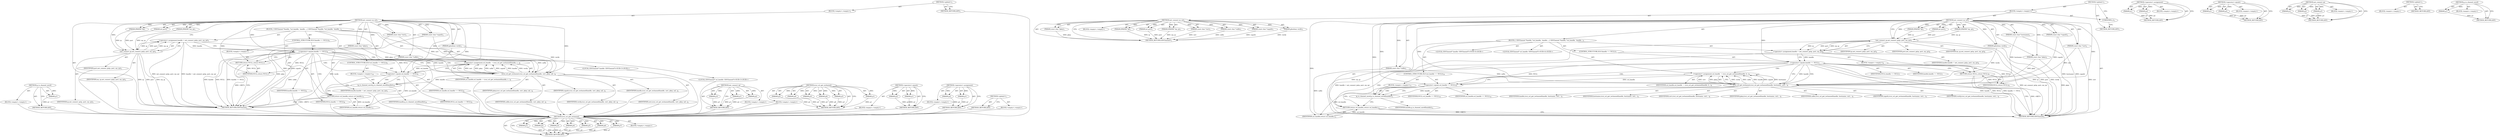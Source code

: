 digraph "g_io_channel_unref" {
vulnerable_103 [label=<(METHOD,g_io_channel_unref)>];
vulnerable_104 [label=<(PARAM,p1)>];
vulnerable_105 [label=<(BLOCK,&lt;empty&gt;,&lt;empty&gt;)>];
vulnerable_106 [label=<(METHOD_RETURN,ANY)>];
vulnerable_6 [label=<(METHOD,&lt;global&gt;)<SUB>1</SUB>>];
vulnerable_7 [label=<(BLOCK,&lt;empty&gt;,&lt;empty&gt;)<SUB>1</SUB>>];
vulnerable_8 [label=<(METHOD,net_connect_ip_ssl)<SUB>1</SUB>>];
vulnerable_9 [label=<(PARAM,IPADDR *ip)<SUB>1</SUB>>];
vulnerable_10 [label=<(PARAM,int port)<SUB>1</SUB>>];
vulnerable_11 [label=<(PARAM,IPADDR *my_ip)<SUB>1</SUB>>];
vulnerable_12 [label=<(PARAM,const char *cert)<SUB>1</SUB>>];
vulnerable_13 [label=<(PARAM,const char *pkey)<SUB>1</SUB>>];
vulnerable_14 [label=<(PARAM,const char *cafile)<SUB>1</SUB>>];
vulnerable_15 [label=<(PARAM,const char *capath)<SUB>1</SUB>>];
vulnerable_16 [label=<(PARAM,gboolean verify)<SUB>1</SUB>>];
vulnerable_17 [label=<(BLOCK,{
 	GIOChannel *handle, *ssl_handle;
 
 	handle...,{
 	GIOChannel *handle, *ssl_handle;
 
 	handle...)<SUB>2</SUB>>];
vulnerable_18 [label="<(LOCAL,GIOChannel* handle: GIOChannel*)<SUB>3</SUB>>"];
vulnerable_19 [label="<(LOCAL,GIOChannel* ssl_handle: GIOChannel*)<SUB>3</SUB>>"];
vulnerable_20 [label=<(&lt;operator&gt;.assignment,handle = net_connect_ip(ip, port, my_ip))<SUB>5</SUB>>];
vulnerable_21 [label=<(IDENTIFIER,handle,handle = net_connect_ip(ip, port, my_ip))<SUB>5</SUB>>];
vulnerable_22 [label=<(net_connect_ip,net_connect_ip(ip, port, my_ip))<SUB>5</SUB>>];
vulnerable_23 [label=<(IDENTIFIER,ip,net_connect_ip(ip, port, my_ip))<SUB>5</SUB>>];
vulnerable_24 [label=<(IDENTIFIER,port,net_connect_ip(ip, port, my_ip))<SUB>5</SUB>>];
vulnerable_25 [label=<(IDENTIFIER,my_ip,net_connect_ip(ip, port, my_ip))<SUB>5</SUB>>];
vulnerable_26 [label=<(CONTROL_STRUCTURE,IF,if (handle == NULL))<SUB>6</SUB>>];
vulnerable_27 [label=<(&lt;operator&gt;.equals,handle == NULL)<SUB>6</SUB>>];
vulnerable_28 [label=<(IDENTIFIER,handle,handle == NULL)<SUB>6</SUB>>];
vulnerable_29 [label=<(IDENTIFIER,NULL,handle == NULL)<SUB>6</SUB>>];
vulnerable_30 [label=<(BLOCK,&lt;empty&gt;,&lt;empty&gt;)<SUB>7</SUB>>];
vulnerable_31 [label=<(RETURN,return NULL;,return NULL;)<SUB>7</SUB>>];
vulnerable_32 [label=<(IDENTIFIER,NULL,return NULL;)<SUB>7</SUB>>];
vulnerable_33 [label=<(&lt;operator&gt;.assignment,ssl_handle  = irssi_ssl_get_iochannel(handle, c...)<SUB>8</SUB>>];
vulnerable_34 [label=<(IDENTIFIER,ssl_handle,ssl_handle  = irssi_ssl_get_iochannel(handle, c...)<SUB>8</SUB>>];
vulnerable_35 [label=<(irssi_ssl_get_iochannel,irssi_ssl_get_iochannel(handle, cert, pkey, caf...)<SUB>8</SUB>>];
vulnerable_36 [label=<(IDENTIFIER,handle,irssi_ssl_get_iochannel(handle, cert, pkey, caf...)<SUB>8</SUB>>];
vulnerable_37 [label=<(IDENTIFIER,cert,irssi_ssl_get_iochannel(handle, cert, pkey, caf...)<SUB>8</SUB>>];
vulnerable_38 [label=<(IDENTIFIER,pkey,irssi_ssl_get_iochannel(handle, cert, pkey, caf...)<SUB>8</SUB>>];
vulnerable_39 [label=<(IDENTIFIER,cafile,irssi_ssl_get_iochannel(handle, cert, pkey, caf...)<SUB>8</SUB>>];
vulnerable_40 [label=<(IDENTIFIER,capath,irssi_ssl_get_iochannel(handle, cert, pkey, caf...)<SUB>8</SUB>>];
vulnerable_41 [label=<(IDENTIFIER,verify,irssi_ssl_get_iochannel(handle, cert, pkey, caf...)<SUB>8</SUB>>];
vulnerable_42 [label=<(CONTROL_STRUCTURE,IF,if (ssl_handle == NULL))<SUB>9</SUB>>];
vulnerable_43 [label=<(&lt;operator&gt;.equals,ssl_handle == NULL)<SUB>9</SUB>>];
vulnerable_44 [label=<(IDENTIFIER,ssl_handle,ssl_handle == NULL)<SUB>9</SUB>>];
vulnerable_45 [label=<(IDENTIFIER,NULL,ssl_handle == NULL)<SUB>9</SUB>>];
vulnerable_46 [label=<(BLOCK,&lt;empty&gt;,&lt;empty&gt;)<SUB>10</SUB>>];
vulnerable_47 [label=<(g_io_channel_unref,g_io_channel_unref(handle))<SUB>10</SUB>>];
vulnerable_48 [label=<(IDENTIFIER,handle,g_io_channel_unref(handle))<SUB>10</SUB>>];
vulnerable_49 [label=<(RETURN,return ssl_handle;,return ssl_handle;)<SUB>11</SUB>>];
vulnerable_50 [label=<(IDENTIFIER,ssl_handle,return ssl_handle;)<SUB>11</SUB>>];
vulnerable_51 [label=<(METHOD_RETURN,GIOChannel)<SUB>1</SUB>>];
vulnerable_53 [label=<(METHOD_RETURN,ANY)<SUB>1</SUB>>];
vulnerable_83 [label=<(METHOD,net_connect_ip)>];
vulnerable_84 [label=<(PARAM,p1)>];
vulnerable_85 [label=<(PARAM,p2)>];
vulnerable_86 [label=<(PARAM,p3)>];
vulnerable_87 [label=<(BLOCK,&lt;empty&gt;,&lt;empty&gt;)>];
vulnerable_88 [label=<(METHOD_RETURN,ANY)>];
vulnerable_94 [label=<(METHOD,irssi_ssl_get_iochannel)>];
vulnerable_95 [label=<(PARAM,p1)>];
vulnerable_96 [label=<(PARAM,p2)>];
vulnerable_97 [label=<(PARAM,p3)>];
vulnerable_98 [label=<(PARAM,p4)>];
vulnerable_99 [label=<(PARAM,p5)>];
vulnerable_100 [label=<(PARAM,p6)>];
vulnerable_101 [label=<(BLOCK,&lt;empty&gt;,&lt;empty&gt;)>];
vulnerable_102 [label=<(METHOD_RETURN,ANY)>];
vulnerable_89 [label=<(METHOD,&lt;operator&gt;.equals)>];
vulnerable_90 [label=<(PARAM,p1)>];
vulnerable_91 [label=<(PARAM,p2)>];
vulnerable_92 [label=<(BLOCK,&lt;empty&gt;,&lt;empty&gt;)>];
vulnerable_93 [label=<(METHOD_RETURN,ANY)>];
vulnerable_78 [label=<(METHOD,&lt;operator&gt;.assignment)>];
vulnerable_79 [label=<(PARAM,p1)>];
vulnerable_80 [label=<(PARAM,p2)>];
vulnerable_81 [label=<(BLOCK,&lt;empty&gt;,&lt;empty&gt;)>];
vulnerable_82 [label=<(METHOD_RETURN,ANY)>];
vulnerable_72 [label=<(METHOD,&lt;global&gt;)<SUB>1</SUB>>];
vulnerable_73 [label=<(BLOCK,&lt;empty&gt;,&lt;empty&gt;)>];
vulnerable_74 [label=<(METHOD_RETURN,ANY)>];
fixed_109 [label=<(METHOD,irssi_ssl_get_iochannel)>];
fixed_110 [label=<(PARAM,p1)>];
fixed_111 [label=<(PARAM,p2)>];
fixed_112 [label=<(PARAM,p3)>];
fixed_113 [label=<(PARAM,p4)>];
fixed_114 [label=<(PARAM,p5)>];
fixed_115 [label=<(PARAM,p6)>];
fixed_116 [label=<(PARAM,p7)>];
fixed_117 [label=<(BLOCK,&lt;empty&gt;,&lt;empty&gt;)>];
fixed_118 [label=<(METHOD_RETURN,ANY)>];
fixed_6 [label=<(METHOD,&lt;global&gt;)<SUB>1</SUB>>];
fixed_7 [label=<(BLOCK,&lt;empty&gt;,&lt;empty&gt;)<SUB>1</SUB>>];
fixed_8 [label=<(METHOD,net_connect_ip_ssl)<SUB>1</SUB>>];
fixed_9 [label=<(PARAM,IPADDR *ip)<SUB>1</SUB>>];
fixed_10 [label=<(PARAM,int port)<SUB>1</SUB>>];
fixed_11 [label=<(PARAM,IPADDR *my_ip)<SUB>1</SUB>>];
fixed_12 [label=<(PARAM,const char *cert)<SUB>1</SUB>>];
fixed_13 [label=<(PARAM,const char *pkey)<SUB>1</SUB>>];
fixed_14 [label=<(PARAM,const char *cafile)<SUB>1</SUB>>];
fixed_15 [label=<(PARAM,const char *capath)<SUB>1</SUB>>];
fixed_16 [label=<(PARAM,gboolean verify)<SUB>1</SUB>>];
fixed_17 [label=<(BLOCK,&lt;empty&gt;,&lt;empty&gt;)>];
fixed_18 [label=<(METHOD_RETURN,GIOChannel*)<SUB>1</SUB>>];
fixed_20 [label=<(UNKNOWN,),))<SUB>1</SUB>>];
fixed_21 [label=<(METHOD,net_connect_ip_ssl)<SUB>2</SUB>>];
fixed_22 [label=<(PARAM,IPADDR *ip)<SUB>2</SUB>>];
fixed_23 [label=<(PARAM,int port)<SUB>2</SUB>>];
fixed_24 [label=<(PARAM,const char* hostname)<SUB>2</SUB>>];
fixed_25 [label=<(PARAM,IPADDR *my_ip)<SUB>2</SUB>>];
fixed_26 [label=<(PARAM,const char *cert)<SUB>2</SUB>>];
fixed_27 [label=<(PARAM,const char *pkey)<SUB>2</SUB>>];
fixed_28 [label=<(PARAM,const char *cafile)<SUB>2</SUB>>];
fixed_29 [label=<(PARAM,const char *capath)<SUB>2</SUB>>];
fixed_30 [label=<(PARAM,gboolean verify)<SUB>2</SUB>>];
fixed_31 [label=<(BLOCK,{
 	GIOChannel *handle, *ssl_handle;
 
 	handle...,{
 	GIOChannel *handle, *ssl_handle;
 
 	handle...)<SUB>3</SUB>>];
fixed_32 [label="<(LOCAL,GIOChannel* handle: GIOChannel*)<SUB>4</SUB>>"];
fixed_33 [label="<(LOCAL,GIOChannel* ssl_handle: GIOChannel*)<SUB>4</SUB>>"];
fixed_34 [label=<(&lt;operator&gt;.assignment,handle = net_connect_ip(ip, port, my_ip))<SUB>6</SUB>>];
fixed_35 [label=<(IDENTIFIER,handle,handle = net_connect_ip(ip, port, my_ip))<SUB>6</SUB>>];
fixed_36 [label=<(net_connect_ip,net_connect_ip(ip, port, my_ip))<SUB>6</SUB>>];
fixed_37 [label=<(IDENTIFIER,ip,net_connect_ip(ip, port, my_ip))<SUB>6</SUB>>];
fixed_38 [label=<(IDENTIFIER,port,net_connect_ip(ip, port, my_ip))<SUB>6</SUB>>];
fixed_39 [label=<(IDENTIFIER,my_ip,net_connect_ip(ip, port, my_ip))<SUB>6</SUB>>];
fixed_40 [label=<(CONTROL_STRUCTURE,IF,if (handle == NULL))<SUB>7</SUB>>];
fixed_41 [label=<(&lt;operator&gt;.equals,handle == NULL)<SUB>7</SUB>>];
fixed_42 [label=<(IDENTIFIER,handle,handle == NULL)<SUB>7</SUB>>];
fixed_43 [label=<(IDENTIFIER,NULL,handle == NULL)<SUB>7</SUB>>];
fixed_44 [label=<(BLOCK,&lt;empty&gt;,&lt;empty&gt;)<SUB>8</SUB>>];
fixed_45 [label=<(RETURN,return NULL;,return NULL;)<SUB>8</SUB>>];
fixed_46 [label=<(IDENTIFIER,NULL,return NULL;)<SUB>8</SUB>>];
fixed_47 [label=<(&lt;operator&gt;.assignment,ssl_handle  = irssi_ssl_get_iochannel(handle, h...)<SUB>9</SUB>>];
fixed_48 [label=<(IDENTIFIER,ssl_handle,ssl_handle  = irssi_ssl_get_iochannel(handle, h...)<SUB>9</SUB>>];
fixed_49 [label=<(irssi_ssl_get_iochannel,irssi_ssl_get_iochannel(handle, hostname, cert,...)<SUB>9</SUB>>];
fixed_50 [label=<(IDENTIFIER,handle,irssi_ssl_get_iochannel(handle, hostname, cert,...)<SUB>9</SUB>>];
fixed_51 [label=<(IDENTIFIER,hostname,irssi_ssl_get_iochannel(handle, hostname, cert,...)<SUB>9</SUB>>];
fixed_52 [label=<(IDENTIFIER,cert,irssi_ssl_get_iochannel(handle, hostname, cert,...)<SUB>9</SUB>>];
fixed_53 [label=<(IDENTIFIER,pkey,irssi_ssl_get_iochannel(handle, hostname, cert,...)<SUB>9</SUB>>];
fixed_54 [label=<(IDENTIFIER,cafile,irssi_ssl_get_iochannel(handle, hostname, cert,...)<SUB>9</SUB>>];
fixed_55 [label=<(IDENTIFIER,capath,irssi_ssl_get_iochannel(handle, hostname, cert,...)<SUB>9</SUB>>];
fixed_56 [label=<(IDENTIFIER,verify,irssi_ssl_get_iochannel(handle, hostname, cert,...)<SUB>9</SUB>>];
fixed_57 [label=<(CONTROL_STRUCTURE,IF,if (ssl_handle == NULL))<SUB>10</SUB>>];
fixed_58 [label=<(&lt;operator&gt;.equals,ssl_handle == NULL)<SUB>10</SUB>>];
fixed_59 [label=<(IDENTIFIER,ssl_handle,ssl_handle == NULL)<SUB>10</SUB>>];
fixed_60 [label=<(IDENTIFIER,NULL,ssl_handle == NULL)<SUB>10</SUB>>];
fixed_61 [label=<(BLOCK,&lt;empty&gt;,&lt;empty&gt;)<SUB>11</SUB>>];
fixed_62 [label=<(g_io_channel_unref,g_io_channel_unref(handle))<SUB>11</SUB>>];
fixed_63 [label=<(IDENTIFIER,handle,g_io_channel_unref(handle))<SUB>11</SUB>>];
fixed_64 [label=<(RETURN,return ssl_handle;,return ssl_handle;)<SUB>12</SUB>>];
fixed_65 [label=<(IDENTIFIER,ssl_handle,return ssl_handle;)<SUB>12</SUB>>];
fixed_66 [label=<(METHOD_RETURN,GIOChannel)<SUB>2</SUB>>];
fixed_68 [label=<(METHOD_RETURN,ANY)<SUB>1</SUB>>];
fixed_93 [label=<(METHOD,&lt;operator&gt;.assignment)>];
fixed_94 [label=<(PARAM,p1)>];
fixed_95 [label=<(PARAM,p2)>];
fixed_96 [label=<(BLOCK,&lt;empty&gt;,&lt;empty&gt;)>];
fixed_97 [label=<(METHOD_RETURN,ANY)>];
fixed_104 [label=<(METHOD,&lt;operator&gt;.equals)>];
fixed_105 [label=<(PARAM,p1)>];
fixed_106 [label=<(PARAM,p2)>];
fixed_107 [label=<(BLOCK,&lt;empty&gt;,&lt;empty&gt;)>];
fixed_108 [label=<(METHOD_RETURN,ANY)>];
fixed_98 [label=<(METHOD,net_connect_ip)>];
fixed_99 [label=<(PARAM,p1)>];
fixed_100 [label=<(PARAM,p2)>];
fixed_101 [label=<(PARAM,p3)>];
fixed_102 [label=<(BLOCK,&lt;empty&gt;,&lt;empty&gt;)>];
fixed_103 [label=<(METHOD_RETURN,ANY)>];
fixed_87 [label=<(METHOD,&lt;global&gt;)<SUB>1</SUB>>];
fixed_88 [label=<(BLOCK,&lt;empty&gt;,&lt;empty&gt;)>];
fixed_89 [label=<(METHOD_RETURN,ANY)>];
fixed_119 [label=<(METHOD,g_io_channel_unref)>];
fixed_120 [label=<(PARAM,p1)>];
fixed_121 [label=<(BLOCK,&lt;empty&gt;,&lt;empty&gt;)>];
fixed_122 [label=<(METHOD_RETURN,ANY)>];
vulnerable_103 -> vulnerable_104  [key=0, label="AST: "];
vulnerable_103 -> vulnerable_104  [key=1, label="DDG: "];
vulnerable_103 -> vulnerable_105  [key=0, label="AST: "];
vulnerable_103 -> vulnerable_106  [key=0, label="AST: "];
vulnerable_103 -> vulnerable_106  [key=1, label="CFG: "];
vulnerable_104 -> vulnerable_106  [key=0, label="DDG: p1"];
vulnerable_105 -> fixed_109  [key=0];
vulnerable_106 -> fixed_109  [key=0];
vulnerable_6 -> vulnerable_7  [key=0, label="AST: "];
vulnerable_6 -> vulnerable_53  [key=0, label="AST: "];
vulnerable_6 -> vulnerable_53  [key=1, label="CFG: "];
vulnerable_7 -> vulnerable_8  [key=0, label="AST: "];
vulnerable_8 -> vulnerable_9  [key=0, label="AST: "];
vulnerable_8 -> vulnerable_9  [key=1, label="DDG: "];
vulnerable_8 -> vulnerable_10  [key=0, label="AST: "];
vulnerable_8 -> vulnerable_10  [key=1, label="DDG: "];
vulnerable_8 -> vulnerable_11  [key=0, label="AST: "];
vulnerable_8 -> vulnerable_11  [key=1, label="DDG: "];
vulnerable_8 -> vulnerable_12  [key=0, label="AST: "];
vulnerable_8 -> vulnerable_12  [key=1, label="DDG: "];
vulnerable_8 -> vulnerable_13  [key=0, label="AST: "];
vulnerable_8 -> vulnerable_13  [key=1, label="DDG: "];
vulnerable_8 -> vulnerable_14  [key=0, label="AST: "];
vulnerable_8 -> vulnerable_14  [key=1, label="DDG: "];
vulnerable_8 -> vulnerable_15  [key=0, label="AST: "];
vulnerable_8 -> vulnerable_15  [key=1, label="DDG: "];
vulnerable_8 -> vulnerable_16  [key=0, label="AST: "];
vulnerable_8 -> vulnerable_16  [key=1, label="DDG: "];
vulnerable_8 -> vulnerable_17  [key=0, label="AST: "];
vulnerable_8 -> vulnerable_51  [key=0, label="AST: "];
vulnerable_8 -> vulnerable_22  [key=0, label="CFG: "];
vulnerable_8 -> vulnerable_22  [key=1, label="DDG: "];
vulnerable_8 -> vulnerable_50  [key=0, label="DDG: "];
vulnerable_8 -> vulnerable_27  [key=0, label="DDG: "];
vulnerable_8 -> vulnerable_35  [key=0, label="DDG: "];
vulnerable_8 -> vulnerable_43  [key=0, label="DDG: "];
vulnerable_8 -> vulnerable_32  [key=0, label="DDG: "];
vulnerable_8 -> vulnerable_47  [key=0, label="DDG: "];
vulnerable_9 -> vulnerable_22  [key=0, label="DDG: ip"];
vulnerable_10 -> vulnerable_22  [key=0, label="DDG: port"];
vulnerable_11 -> vulnerable_22  [key=0, label="DDG: my_ip"];
vulnerable_12 -> vulnerable_51  [key=0, label="DDG: cert"];
vulnerable_12 -> vulnerable_35  [key=0, label="DDG: cert"];
vulnerable_13 -> vulnerable_51  [key=0, label="DDG: pkey"];
vulnerable_13 -> vulnerable_35  [key=0, label="DDG: pkey"];
vulnerable_14 -> vulnerable_51  [key=0, label="DDG: cafile"];
vulnerable_14 -> vulnerable_35  [key=0, label="DDG: cafile"];
vulnerable_15 -> vulnerable_51  [key=0, label="DDG: capath"];
vulnerable_15 -> vulnerable_35  [key=0, label="DDG: capath"];
vulnerable_16 -> vulnerable_51  [key=0, label="DDG: verify"];
vulnerable_16 -> vulnerable_35  [key=0, label="DDG: verify"];
vulnerable_17 -> vulnerable_18  [key=0, label="AST: "];
vulnerable_17 -> vulnerable_19  [key=0, label="AST: "];
vulnerable_17 -> vulnerable_20  [key=0, label="AST: "];
vulnerable_17 -> vulnerable_26  [key=0, label="AST: "];
vulnerable_17 -> vulnerable_33  [key=0, label="AST: "];
vulnerable_17 -> vulnerable_42  [key=0, label="AST: "];
vulnerable_17 -> vulnerable_49  [key=0, label="AST: "];
vulnerable_18 -> fixed_109  [key=0];
vulnerable_19 -> fixed_109  [key=0];
vulnerable_20 -> vulnerable_21  [key=0, label="AST: "];
vulnerable_20 -> vulnerable_22  [key=0, label="AST: "];
vulnerable_20 -> vulnerable_27  [key=0, label="CFG: "];
vulnerable_20 -> vulnerable_27  [key=1, label="DDG: handle"];
vulnerable_20 -> vulnerable_51  [key=0, label="DDG: net_connect_ip(ip, port, my_ip)"];
vulnerable_20 -> vulnerable_51  [key=1, label="DDG: handle = net_connect_ip(ip, port, my_ip)"];
vulnerable_21 -> fixed_109  [key=0];
vulnerable_22 -> vulnerable_23  [key=0, label="AST: "];
vulnerable_22 -> vulnerable_24  [key=0, label="AST: "];
vulnerable_22 -> vulnerable_25  [key=0, label="AST: "];
vulnerable_22 -> vulnerable_20  [key=0, label="CFG: "];
vulnerable_22 -> vulnerable_20  [key=1, label="DDG: ip"];
vulnerable_22 -> vulnerable_20  [key=2, label="DDG: port"];
vulnerable_22 -> vulnerable_20  [key=3, label="DDG: my_ip"];
vulnerable_22 -> vulnerable_51  [key=0, label="DDG: ip"];
vulnerable_22 -> vulnerable_51  [key=1, label="DDG: port"];
vulnerable_22 -> vulnerable_51  [key=2, label="DDG: my_ip"];
vulnerable_23 -> fixed_109  [key=0];
vulnerable_24 -> fixed_109  [key=0];
vulnerable_25 -> fixed_109  [key=0];
vulnerable_26 -> vulnerable_27  [key=0, label="AST: "];
vulnerable_26 -> vulnerable_30  [key=0, label="AST: "];
vulnerable_27 -> vulnerable_28  [key=0, label="AST: "];
vulnerable_27 -> vulnerable_29  [key=0, label="AST: "];
vulnerable_27 -> vulnerable_31  [key=0, label="CFG: "];
vulnerable_27 -> vulnerable_31  [key=1, label="CDG: "];
vulnerable_27 -> vulnerable_35  [key=0, label="CFG: "];
vulnerable_27 -> vulnerable_35  [key=1, label="DDG: handle"];
vulnerable_27 -> vulnerable_35  [key=2, label="CDG: "];
vulnerable_27 -> vulnerable_51  [key=0, label="DDG: handle"];
vulnerable_27 -> vulnerable_51  [key=1, label="DDG: NULL"];
vulnerable_27 -> vulnerable_51  [key=2, label="DDG: handle == NULL"];
vulnerable_27 -> vulnerable_43  [key=0, label="DDG: NULL"];
vulnerable_27 -> vulnerable_43  [key=1, label="CDG: "];
vulnerable_27 -> vulnerable_32  [key=0, label="DDG: NULL"];
vulnerable_27 -> vulnerable_49  [key=0, label="CDG: "];
vulnerable_27 -> vulnerable_33  [key=0, label="CDG: "];
vulnerable_28 -> fixed_109  [key=0];
vulnerable_29 -> fixed_109  [key=0];
vulnerable_30 -> vulnerable_31  [key=0, label="AST: "];
vulnerable_31 -> vulnerable_32  [key=0, label="AST: "];
vulnerable_31 -> vulnerable_51  [key=0, label="CFG: "];
vulnerable_31 -> vulnerable_51  [key=1, label="DDG: &lt;RET&gt;"];
vulnerable_32 -> vulnerable_31  [key=0, label="DDG: NULL"];
vulnerable_33 -> vulnerable_34  [key=0, label="AST: "];
vulnerable_33 -> vulnerable_35  [key=0, label="AST: "];
vulnerable_33 -> vulnerable_43  [key=0, label="CFG: "];
vulnerable_33 -> vulnerable_43  [key=1, label="DDG: ssl_handle"];
vulnerable_34 -> fixed_109  [key=0];
vulnerable_35 -> vulnerable_36  [key=0, label="AST: "];
vulnerable_35 -> vulnerable_37  [key=0, label="AST: "];
vulnerable_35 -> vulnerable_38  [key=0, label="AST: "];
vulnerable_35 -> vulnerable_39  [key=0, label="AST: "];
vulnerable_35 -> vulnerable_40  [key=0, label="AST: "];
vulnerable_35 -> vulnerable_41  [key=0, label="AST: "];
vulnerable_35 -> vulnerable_33  [key=0, label="CFG: "];
vulnerable_35 -> vulnerable_33  [key=1, label="DDG: cert"];
vulnerable_35 -> vulnerable_33  [key=2, label="DDG: pkey"];
vulnerable_35 -> vulnerable_33  [key=3, label="DDG: cafile"];
vulnerable_35 -> vulnerable_33  [key=4, label="DDG: capath"];
vulnerable_35 -> vulnerable_33  [key=5, label="DDG: handle"];
vulnerable_35 -> vulnerable_33  [key=6, label="DDG: verify"];
vulnerable_35 -> vulnerable_47  [key=0, label="DDG: handle"];
vulnerable_36 -> fixed_109  [key=0];
vulnerable_37 -> fixed_109  [key=0];
vulnerable_38 -> fixed_109  [key=0];
vulnerable_39 -> fixed_109  [key=0];
vulnerable_40 -> fixed_109  [key=0];
vulnerable_41 -> fixed_109  [key=0];
vulnerable_42 -> vulnerable_43  [key=0, label="AST: "];
vulnerable_42 -> vulnerable_46  [key=0, label="AST: "];
vulnerable_43 -> vulnerable_44  [key=0, label="AST: "];
vulnerable_43 -> vulnerable_45  [key=0, label="AST: "];
vulnerable_43 -> vulnerable_47  [key=0, label="CFG: "];
vulnerable_43 -> vulnerable_47  [key=1, label="CDG: "];
vulnerable_43 -> vulnerable_49  [key=0, label="CFG: "];
vulnerable_43 -> vulnerable_50  [key=0, label="DDG: ssl_handle"];
vulnerable_44 -> fixed_109  [key=0];
vulnerable_45 -> fixed_109  [key=0];
vulnerable_46 -> vulnerable_47  [key=0, label="AST: "];
vulnerable_47 -> vulnerable_48  [key=0, label="AST: "];
vulnerable_47 -> vulnerable_49  [key=0, label="CFG: "];
vulnerable_48 -> fixed_109  [key=0];
vulnerable_49 -> vulnerable_50  [key=0, label="AST: "];
vulnerable_49 -> vulnerable_51  [key=0, label="CFG: "];
vulnerable_49 -> vulnerable_51  [key=1, label="DDG: &lt;RET&gt;"];
vulnerable_50 -> vulnerable_49  [key=0, label="DDG: ssl_handle"];
vulnerable_51 -> fixed_109  [key=0];
vulnerable_53 -> fixed_109  [key=0];
vulnerable_83 -> vulnerable_84  [key=0, label="AST: "];
vulnerable_83 -> vulnerable_84  [key=1, label="DDG: "];
vulnerable_83 -> vulnerable_87  [key=0, label="AST: "];
vulnerable_83 -> vulnerable_85  [key=0, label="AST: "];
vulnerable_83 -> vulnerable_85  [key=1, label="DDG: "];
vulnerable_83 -> vulnerable_88  [key=0, label="AST: "];
vulnerable_83 -> vulnerable_88  [key=1, label="CFG: "];
vulnerable_83 -> vulnerable_86  [key=0, label="AST: "];
vulnerable_83 -> vulnerable_86  [key=1, label="DDG: "];
vulnerable_84 -> vulnerable_88  [key=0, label="DDG: p1"];
vulnerable_85 -> vulnerable_88  [key=0, label="DDG: p2"];
vulnerable_86 -> vulnerable_88  [key=0, label="DDG: p3"];
vulnerable_87 -> fixed_109  [key=0];
vulnerable_88 -> fixed_109  [key=0];
vulnerable_94 -> vulnerable_95  [key=0, label="AST: "];
vulnerable_94 -> vulnerable_95  [key=1, label="DDG: "];
vulnerable_94 -> vulnerable_101  [key=0, label="AST: "];
vulnerable_94 -> vulnerable_96  [key=0, label="AST: "];
vulnerable_94 -> vulnerable_96  [key=1, label="DDG: "];
vulnerable_94 -> vulnerable_102  [key=0, label="AST: "];
vulnerable_94 -> vulnerable_102  [key=1, label="CFG: "];
vulnerable_94 -> vulnerable_97  [key=0, label="AST: "];
vulnerable_94 -> vulnerable_97  [key=1, label="DDG: "];
vulnerable_94 -> vulnerable_98  [key=0, label="AST: "];
vulnerable_94 -> vulnerable_98  [key=1, label="DDG: "];
vulnerable_94 -> vulnerable_99  [key=0, label="AST: "];
vulnerable_94 -> vulnerable_99  [key=1, label="DDG: "];
vulnerable_94 -> vulnerable_100  [key=0, label="AST: "];
vulnerable_94 -> vulnerable_100  [key=1, label="DDG: "];
vulnerable_95 -> vulnerable_102  [key=0, label="DDG: p1"];
vulnerable_96 -> vulnerable_102  [key=0, label="DDG: p2"];
vulnerable_97 -> vulnerable_102  [key=0, label="DDG: p3"];
vulnerable_98 -> vulnerable_102  [key=0, label="DDG: p4"];
vulnerable_99 -> vulnerable_102  [key=0, label="DDG: p5"];
vulnerable_100 -> vulnerable_102  [key=0, label="DDG: p6"];
vulnerable_101 -> fixed_109  [key=0];
vulnerable_102 -> fixed_109  [key=0];
vulnerable_89 -> vulnerable_90  [key=0, label="AST: "];
vulnerable_89 -> vulnerable_90  [key=1, label="DDG: "];
vulnerable_89 -> vulnerable_92  [key=0, label="AST: "];
vulnerable_89 -> vulnerable_91  [key=0, label="AST: "];
vulnerable_89 -> vulnerable_91  [key=1, label="DDG: "];
vulnerable_89 -> vulnerable_93  [key=0, label="AST: "];
vulnerable_89 -> vulnerable_93  [key=1, label="CFG: "];
vulnerable_90 -> vulnerable_93  [key=0, label="DDG: p1"];
vulnerable_91 -> vulnerable_93  [key=0, label="DDG: p2"];
vulnerable_92 -> fixed_109  [key=0];
vulnerable_93 -> fixed_109  [key=0];
vulnerable_78 -> vulnerable_79  [key=0, label="AST: "];
vulnerable_78 -> vulnerable_79  [key=1, label="DDG: "];
vulnerable_78 -> vulnerable_81  [key=0, label="AST: "];
vulnerable_78 -> vulnerable_80  [key=0, label="AST: "];
vulnerable_78 -> vulnerable_80  [key=1, label="DDG: "];
vulnerable_78 -> vulnerable_82  [key=0, label="AST: "];
vulnerable_78 -> vulnerable_82  [key=1, label="CFG: "];
vulnerable_79 -> vulnerable_82  [key=0, label="DDG: p1"];
vulnerable_80 -> vulnerable_82  [key=0, label="DDG: p2"];
vulnerable_81 -> fixed_109  [key=0];
vulnerable_82 -> fixed_109  [key=0];
vulnerable_72 -> vulnerable_73  [key=0, label="AST: "];
vulnerable_72 -> vulnerable_74  [key=0, label="AST: "];
vulnerable_72 -> vulnerable_74  [key=1, label="CFG: "];
vulnerable_73 -> fixed_109  [key=0];
vulnerable_74 -> fixed_109  [key=0];
fixed_109 -> fixed_110  [key=0, label="AST: "];
fixed_109 -> fixed_110  [key=1, label="DDG: "];
fixed_109 -> fixed_117  [key=0, label="AST: "];
fixed_109 -> fixed_111  [key=0, label="AST: "];
fixed_109 -> fixed_111  [key=1, label="DDG: "];
fixed_109 -> fixed_118  [key=0, label="AST: "];
fixed_109 -> fixed_118  [key=1, label="CFG: "];
fixed_109 -> fixed_112  [key=0, label="AST: "];
fixed_109 -> fixed_112  [key=1, label="DDG: "];
fixed_109 -> fixed_113  [key=0, label="AST: "];
fixed_109 -> fixed_113  [key=1, label="DDG: "];
fixed_109 -> fixed_114  [key=0, label="AST: "];
fixed_109 -> fixed_114  [key=1, label="DDG: "];
fixed_109 -> fixed_115  [key=0, label="AST: "];
fixed_109 -> fixed_115  [key=1, label="DDG: "];
fixed_109 -> fixed_116  [key=0, label="AST: "];
fixed_109 -> fixed_116  [key=1, label="DDG: "];
fixed_110 -> fixed_118  [key=0, label="DDG: p1"];
fixed_111 -> fixed_118  [key=0, label="DDG: p2"];
fixed_112 -> fixed_118  [key=0, label="DDG: p3"];
fixed_113 -> fixed_118  [key=0, label="DDG: p4"];
fixed_114 -> fixed_118  [key=0, label="DDG: p5"];
fixed_115 -> fixed_118  [key=0, label="DDG: p6"];
fixed_116 -> fixed_118  [key=0, label="DDG: p7"];
fixed_6 -> fixed_7  [key=0, label="AST: "];
fixed_6 -> fixed_68  [key=0, label="AST: "];
fixed_6 -> fixed_20  [key=0, label="CFG: "];
fixed_7 -> fixed_8  [key=0, label="AST: "];
fixed_7 -> fixed_20  [key=0, label="AST: "];
fixed_7 -> fixed_21  [key=0, label="AST: "];
fixed_8 -> fixed_9  [key=0, label="AST: "];
fixed_8 -> fixed_9  [key=1, label="DDG: "];
fixed_8 -> fixed_10  [key=0, label="AST: "];
fixed_8 -> fixed_10  [key=1, label="DDG: "];
fixed_8 -> fixed_11  [key=0, label="AST: "];
fixed_8 -> fixed_11  [key=1, label="DDG: "];
fixed_8 -> fixed_12  [key=0, label="AST: "];
fixed_8 -> fixed_12  [key=1, label="DDG: "];
fixed_8 -> fixed_13  [key=0, label="AST: "];
fixed_8 -> fixed_13  [key=1, label="DDG: "];
fixed_8 -> fixed_14  [key=0, label="AST: "];
fixed_8 -> fixed_14  [key=1, label="DDG: "];
fixed_8 -> fixed_15  [key=0, label="AST: "];
fixed_8 -> fixed_15  [key=1, label="DDG: "];
fixed_8 -> fixed_16  [key=0, label="AST: "];
fixed_8 -> fixed_16  [key=1, label="DDG: "];
fixed_8 -> fixed_17  [key=0, label="AST: "];
fixed_8 -> fixed_18  [key=0, label="AST: "];
fixed_8 -> fixed_18  [key=1, label="CFG: "];
fixed_9 -> fixed_18  [key=0, label="DDG: ip"];
fixed_10 -> fixed_18  [key=0, label="DDG: port"];
fixed_11 -> fixed_18  [key=0, label="DDG: my_ip"];
fixed_12 -> fixed_18  [key=0, label="DDG: cert"];
fixed_13 -> fixed_18  [key=0, label="DDG: pkey"];
fixed_14 -> fixed_18  [key=0, label="DDG: cafile"];
fixed_15 -> fixed_18  [key=0, label="DDG: capath"];
fixed_16 -> fixed_18  [key=0, label="DDG: verify"];
fixed_20 -> fixed_68  [key=0, label="CFG: "];
fixed_21 -> fixed_22  [key=0, label="AST: "];
fixed_21 -> fixed_22  [key=1, label="DDG: "];
fixed_21 -> fixed_23  [key=0, label="AST: "];
fixed_21 -> fixed_23  [key=1, label="DDG: "];
fixed_21 -> fixed_24  [key=0, label="AST: "];
fixed_21 -> fixed_24  [key=1, label="DDG: "];
fixed_21 -> fixed_25  [key=0, label="AST: "];
fixed_21 -> fixed_25  [key=1, label="DDG: "];
fixed_21 -> fixed_26  [key=0, label="AST: "];
fixed_21 -> fixed_26  [key=1, label="DDG: "];
fixed_21 -> fixed_27  [key=0, label="AST: "];
fixed_21 -> fixed_27  [key=1, label="DDG: "];
fixed_21 -> fixed_28  [key=0, label="AST: "];
fixed_21 -> fixed_28  [key=1, label="DDG: "];
fixed_21 -> fixed_29  [key=0, label="AST: "];
fixed_21 -> fixed_29  [key=1, label="DDG: "];
fixed_21 -> fixed_30  [key=0, label="AST: "];
fixed_21 -> fixed_30  [key=1, label="DDG: "];
fixed_21 -> fixed_31  [key=0, label="AST: "];
fixed_21 -> fixed_66  [key=0, label="AST: "];
fixed_21 -> fixed_36  [key=0, label="CFG: "];
fixed_21 -> fixed_36  [key=1, label="DDG: "];
fixed_21 -> fixed_65  [key=0, label="DDG: "];
fixed_21 -> fixed_41  [key=0, label="DDG: "];
fixed_21 -> fixed_49  [key=0, label="DDG: "];
fixed_21 -> fixed_58  [key=0, label="DDG: "];
fixed_21 -> fixed_46  [key=0, label="DDG: "];
fixed_21 -> fixed_62  [key=0, label="DDG: "];
fixed_22 -> fixed_36  [key=0, label="DDG: ip"];
fixed_23 -> fixed_36  [key=0, label="DDG: port"];
fixed_24 -> fixed_66  [key=0, label="DDG: hostname"];
fixed_24 -> fixed_49  [key=0, label="DDG: hostname"];
fixed_25 -> fixed_36  [key=0, label="DDG: my_ip"];
fixed_26 -> fixed_66  [key=0, label="DDG: cert"];
fixed_26 -> fixed_49  [key=0, label="DDG: cert"];
fixed_27 -> fixed_66  [key=0, label="DDG: pkey"];
fixed_27 -> fixed_49  [key=0, label="DDG: pkey"];
fixed_28 -> fixed_66  [key=0, label="DDG: cafile"];
fixed_28 -> fixed_49  [key=0, label="DDG: cafile"];
fixed_29 -> fixed_66  [key=0, label="DDG: capath"];
fixed_29 -> fixed_49  [key=0, label="DDG: capath"];
fixed_30 -> fixed_66  [key=0, label="DDG: verify"];
fixed_30 -> fixed_49  [key=0, label="DDG: verify"];
fixed_31 -> fixed_32  [key=0, label="AST: "];
fixed_31 -> fixed_33  [key=0, label="AST: "];
fixed_31 -> fixed_34  [key=0, label="AST: "];
fixed_31 -> fixed_40  [key=0, label="AST: "];
fixed_31 -> fixed_47  [key=0, label="AST: "];
fixed_31 -> fixed_57  [key=0, label="AST: "];
fixed_31 -> fixed_64  [key=0, label="AST: "];
fixed_34 -> fixed_35  [key=0, label="AST: "];
fixed_34 -> fixed_36  [key=0, label="AST: "];
fixed_34 -> fixed_41  [key=0, label="CFG: "];
fixed_34 -> fixed_41  [key=1, label="DDG: handle"];
fixed_34 -> fixed_66  [key=0, label="DDG: net_connect_ip(ip, port, my_ip)"];
fixed_34 -> fixed_66  [key=1, label="DDG: handle = net_connect_ip(ip, port, my_ip)"];
fixed_36 -> fixed_37  [key=0, label="AST: "];
fixed_36 -> fixed_38  [key=0, label="AST: "];
fixed_36 -> fixed_39  [key=0, label="AST: "];
fixed_36 -> fixed_34  [key=0, label="CFG: "];
fixed_36 -> fixed_34  [key=1, label="DDG: ip"];
fixed_36 -> fixed_34  [key=2, label="DDG: port"];
fixed_36 -> fixed_34  [key=3, label="DDG: my_ip"];
fixed_36 -> fixed_66  [key=0, label="DDG: ip"];
fixed_36 -> fixed_66  [key=1, label="DDG: port"];
fixed_36 -> fixed_66  [key=2, label="DDG: my_ip"];
fixed_40 -> fixed_41  [key=0, label="AST: "];
fixed_40 -> fixed_44  [key=0, label="AST: "];
fixed_41 -> fixed_42  [key=0, label="AST: "];
fixed_41 -> fixed_43  [key=0, label="AST: "];
fixed_41 -> fixed_45  [key=0, label="CFG: "];
fixed_41 -> fixed_45  [key=1, label="CDG: "];
fixed_41 -> fixed_49  [key=0, label="CFG: "];
fixed_41 -> fixed_49  [key=1, label="DDG: handle"];
fixed_41 -> fixed_49  [key=2, label="CDG: "];
fixed_41 -> fixed_66  [key=0, label="DDG: handle"];
fixed_41 -> fixed_66  [key=1, label="DDG: NULL"];
fixed_41 -> fixed_66  [key=2, label="DDG: handle == NULL"];
fixed_41 -> fixed_58  [key=0, label="DDG: NULL"];
fixed_41 -> fixed_58  [key=1, label="CDG: "];
fixed_41 -> fixed_46  [key=0, label="DDG: NULL"];
fixed_41 -> fixed_47  [key=0, label="CDG: "];
fixed_41 -> fixed_64  [key=0, label="CDG: "];
fixed_44 -> fixed_45  [key=0, label="AST: "];
fixed_45 -> fixed_46  [key=0, label="AST: "];
fixed_45 -> fixed_66  [key=0, label="CFG: "];
fixed_45 -> fixed_66  [key=1, label="DDG: &lt;RET&gt;"];
fixed_46 -> fixed_45  [key=0, label="DDG: NULL"];
fixed_47 -> fixed_48  [key=0, label="AST: "];
fixed_47 -> fixed_49  [key=0, label="AST: "];
fixed_47 -> fixed_58  [key=0, label="CFG: "];
fixed_47 -> fixed_58  [key=1, label="DDG: ssl_handle"];
fixed_49 -> fixed_50  [key=0, label="AST: "];
fixed_49 -> fixed_51  [key=0, label="AST: "];
fixed_49 -> fixed_52  [key=0, label="AST: "];
fixed_49 -> fixed_53  [key=0, label="AST: "];
fixed_49 -> fixed_54  [key=0, label="AST: "];
fixed_49 -> fixed_55  [key=0, label="AST: "];
fixed_49 -> fixed_56  [key=0, label="AST: "];
fixed_49 -> fixed_47  [key=0, label="CFG: "];
fixed_49 -> fixed_47  [key=1, label="DDG: verify"];
fixed_49 -> fixed_47  [key=2, label="DDG: cafile"];
fixed_49 -> fixed_47  [key=3, label="DDG: handle"];
fixed_49 -> fixed_47  [key=4, label="DDG: capath"];
fixed_49 -> fixed_47  [key=5, label="DDG: hostname"];
fixed_49 -> fixed_47  [key=6, label="DDG: cert"];
fixed_49 -> fixed_47  [key=7, label="DDG: pkey"];
fixed_49 -> fixed_62  [key=0, label="DDG: handle"];
fixed_57 -> fixed_58  [key=0, label="AST: "];
fixed_57 -> fixed_61  [key=0, label="AST: "];
fixed_58 -> fixed_59  [key=0, label="AST: "];
fixed_58 -> fixed_60  [key=0, label="AST: "];
fixed_58 -> fixed_62  [key=0, label="CFG: "];
fixed_58 -> fixed_62  [key=1, label="CDG: "];
fixed_58 -> fixed_64  [key=0, label="CFG: "];
fixed_58 -> fixed_65  [key=0, label="DDG: ssl_handle"];
fixed_61 -> fixed_62  [key=0, label="AST: "];
fixed_62 -> fixed_63  [key=0, label="AST: "];
fixed_62 -> fixed_64  [key=0, label="CFG: "];
fixed_64 -> fixed_65  [key=0, label="AST: "];
fixed_64 -> fixed_66  [key=0, label="CFG: "];
fixed_64 -> fixed_66  [key=1, label="DDG: &lt;RET&gt;"];
fixed_65 -> fixed_64  [key=0, label="DDG: ssl_handle"];
fixed_93 -> fixed_94  [key=0, label="AST: "];
fixed_93 -> fixed_94  [key=1, label="DDG: "];
fixed_93 -> fixed_96  [key=0, label="AST: "];
fixed_93 -> fixed_95  [key=0, label="AST: "];
fixed_93 -> fixed_95  [key=1, label="DDG: "];
fixed_93 -> fixed_97  [key=0, label="AST: "];
fixed_93 -> fixed_97  [key=1, label="CFG: "];
fixed_94 -> fixed_97  [key=0, label="DDG: p1"];
fixed_95 -> fixed_97  [key=0, label="DDG: p2"];
fixed_104 -> fixed_105  [key=0, label="AST: "];
fixed_104 -> fixed_105  [key=1, label="DDG: "];
fixed_104 -> fixed_107  [key=0, label="AST: "];
fixed_104 -> fixed_106  [key=0, label="AST: "];
fixed_104 -> fixed_106  [key=1, label="DDG: "];
fixed_104 -> fixed_108  [key=0, label="AST: "];
fixed_104 -> fixed_108  [key=1, label="CFG: "];
fixed_105 -> fixed_108  [key=0, label="DDG: p1"];
fixed_106 -> fixed_108  [key=0, label="DDG: p2"];
fixed_98 -> fixed_99  [key=0, label="AST: "];
fixed_98 -> fixed_99  [key=1, label="DDG: "];
fixed_98 -> fixed_102  [key=0, label="AST: "];
fixed_98 -> fixed_100  [key=0, label="AST: "];
fixed_98 -> fixed_100  [key=1, label="DDG: "];
fixed_98 -> fixed_103  [key=0, label="AST: "];
fixed_98 -> fixed_103  [key=1, label="CFG: "];
fixed_98 -> fixed_101  [key=0, label="AST: "];
fixed_98 -> fixed_101  [key=1, label="DDG: "];
fixed_99 -> fixed_103  [key=0, label="DDG: p1"];
fixed_100 -> fixed_103  [key=0, label="DDG: p2"];
fixed_101 -> fixed_103  [key=0, label="DDG: p3"];
fixed_87 -> fixed_88  [key=0, label="AST: "];
fixed_87 -> fixed_89  [key=0, label="AST: "];
fixed_87 -> fixed_89  [key=1, label="CFG: "];
fixed_119 -> fixed_120  [key=0, label="AST: "];
fixed_119 -> fixed_120  [key=1, label="DDG: "];
fixed_119 -> fixed_121  [key=0, label="AST: "];
fixed_119 -> fixed_122  [key=0, label="AST: "];
fixed_119 -> fixed_122  [key=1, label="CFG: "];
fixed_120 -> fixed_122  [key=0, label="DDG: p1"];
}
